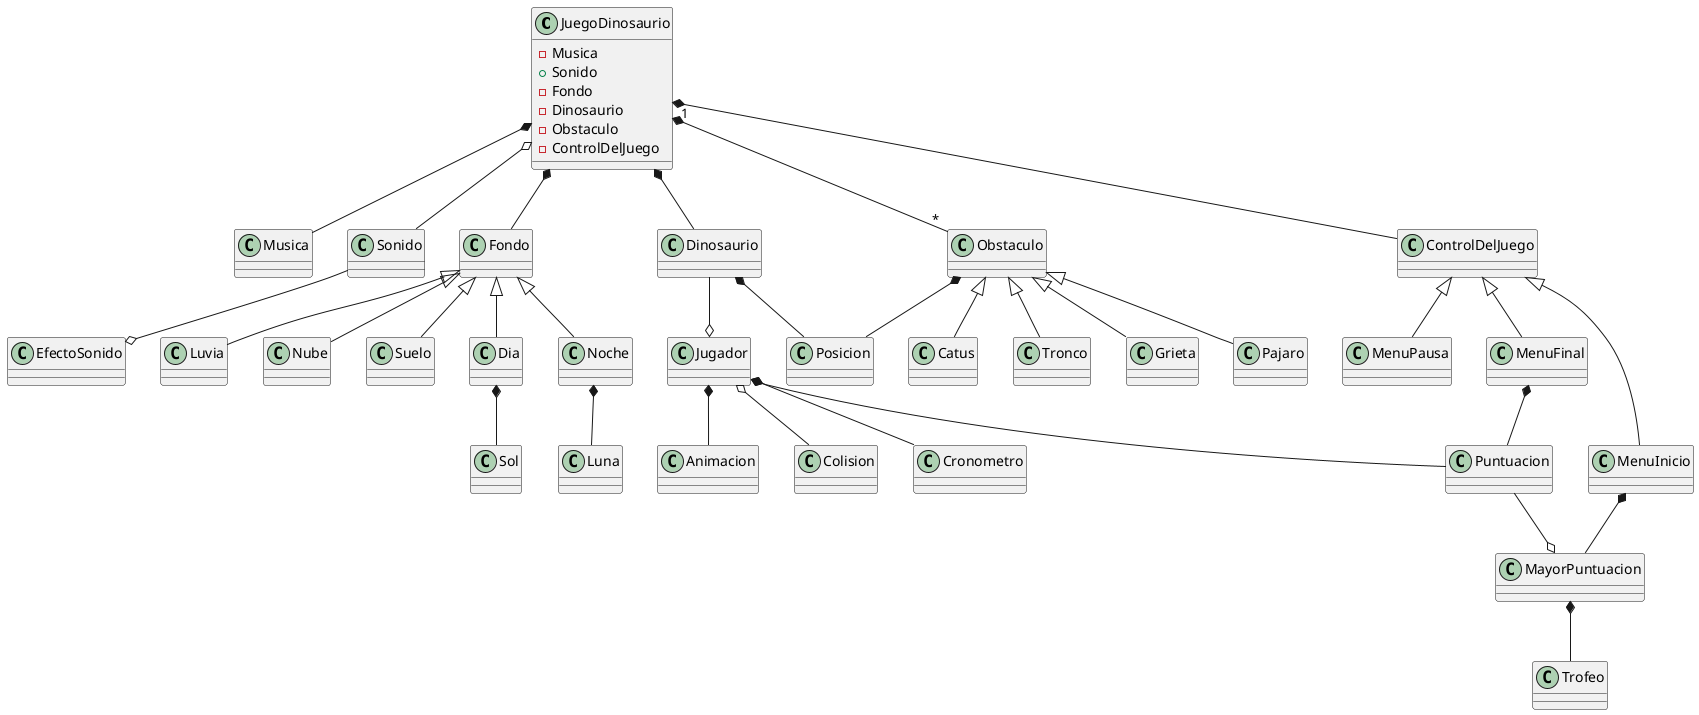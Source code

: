 @startuml

class JuegoDinosaurio {
 -Musica
 +Sonido
 -Fondo
 -Dinosaurio
 -Obstaculo
 -ControlDelJuego
}

class JuegoDinosaurio
JuegoDinosaurio *-- Musica
JuegoDinosaurio o-- Sonido
Sonido --o EfectoSonido
JuegoDinosaurio *-- Fondo
Fondo <|-- Luvia
Fondo <|-- Nube
Fondo <|-- Suelo
Fondo <|-- Dia
Dia *-- Sol
Fondo <|-- Noche
Noche *-- Luna
JuegoDinosaurio *-- Dinosaurio
Dinosaurio --o Jugador
Jugador *-- Animacion
Jugador o-- Colision
Jugador *-- Cronometro
Jugador *-- Puntuacion
Puntuacion --o MayorPuntuacion
MayorPuntuacion *-- Trofeo
Dinosaurio *-- Posicion
JuegoDinosaurio "1"*--"*" Obstaculo
Obstaculo *-- Posicion
Obstaculo <|-- Catus
Obstaculo <|-- Tronco
Obstaculo <|-- Grieta
Obstaculo<|-- Pajaro
JuegoDinosaurio *-- ControlDelJuego
ControlDelJuego <|-- MenuPausa
ControlDelJuego <|-- MenuInicio
ControlDelJuego <|-- MenuFinal
MenuFinal *-- Puntuacion
MenuInicio *-- MayorPuntuacion
@enduml
